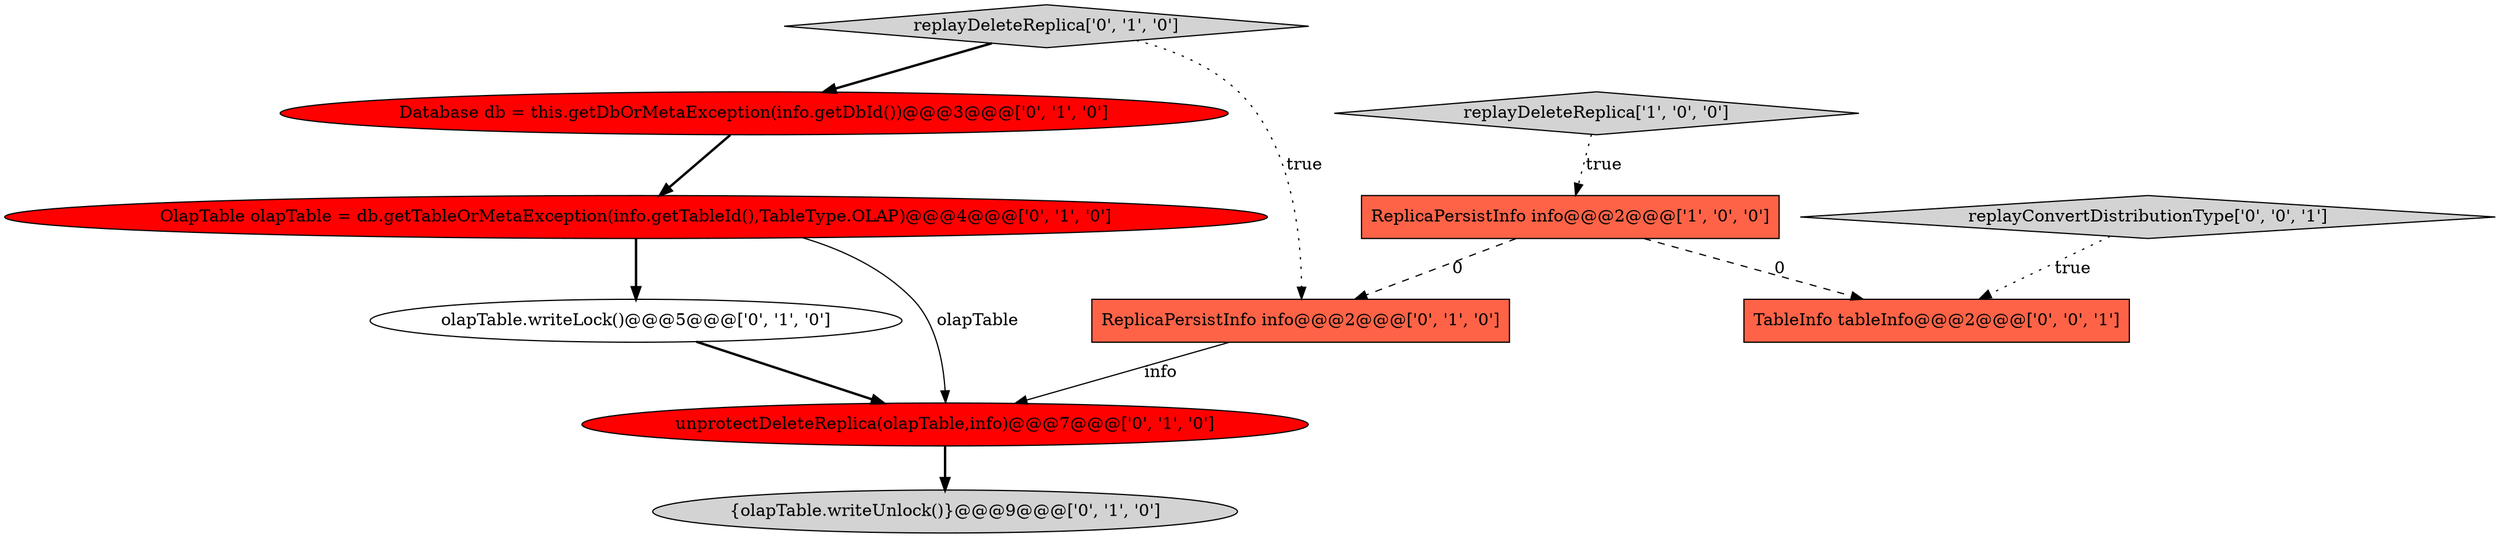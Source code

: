 digraph {
8 [style = filled, label = "Database db = this.getDbOrMetaException(info.getDbId())@@@3@@@['0', '1', '0']", fillcolor = red, shape = ellipse image = "AAA1AAABBB2BBB"];
2 [style = filled, label = "replayDeleteReplica['0', '1', '0']", fillcolor = lightgray, shape = diamond image = "AAA0AAABBB2BBB"];
4 [style = filled, label = "olapTable.writeLock()@@@5@@@['0', '1', '0']", fillcolor = white, shape = ellipse image = "AAA0AAABBB2BBB"];
1 [style = filled, label = "replayDeleteReplica['1', '0', '0']", fillcolor = lightgray, shape = diamond image = "AAA0AAABBB1BBB"];
9 [style = filled, label = "replayConvertDistributionType['0', '0', '1']", fillcolor = lightgray, shape = diamond image = "AAA0AAABBB3BBB"];
7 [style = filled, label = "OlapTable olapTable = db.getTableOrMetaException(info.getTableId(),TableType.OLAP)@@@4@@@['0', '1', '0']", fillcolor = red, shape = ellipse image = "AAA1AAABBB2BBB"];
0 [style = filled, label = "ReplicaPersistInfo info@@@2@@@['1', '0', '0']", fillcolor = tomato, shape = box image = "AAA1AAABBB1BBB"];
6 [style = filled, label = "{olapTable.writeUnlock()}@@@9@@@['0', '1', '0']", fillcolor = lightgray, shape = ellipse image = "AAA0AAABBB2BBB"];
3 [style = filled, label = "unprotectDeleteReplica(olapTable,info)@@@7@@@['0', '1', '0']", fillcolor = red, shape = ellipse image = "AAA1AAABBB2BBB"];
5 [style = filled, label = "ReplicaPersistInfo info@@@2@@@['0', '1', '0']", fillcolor = tomato, shape = box image = "AAA1AAABBB2BBB"];
10 [style = filled, label = "TableInfo tableInfo@@@2@@@['0', '0', '1']", fillcolor = tomato, shape = box image = "AAA0AAABBB3BBB"];
4->3 [style = bold, label=""];
3->6 [style = bold, label=""];
7->3 [style = solid, label="olapTable"];
1->0 [style = dotted, label="true"];
7->4 [style = bold, label=""];
2->5 [style = dotted, label="true"];
0->5 [style = dashed, label="0"];
9->10 [style = dotted, label="true"];
5->3 [style = solid, label="info"];
0->10 [style = dashed, label="0"];
8->7 [style = bold, label=""];
2->8 [style = bold, label=""];
}
